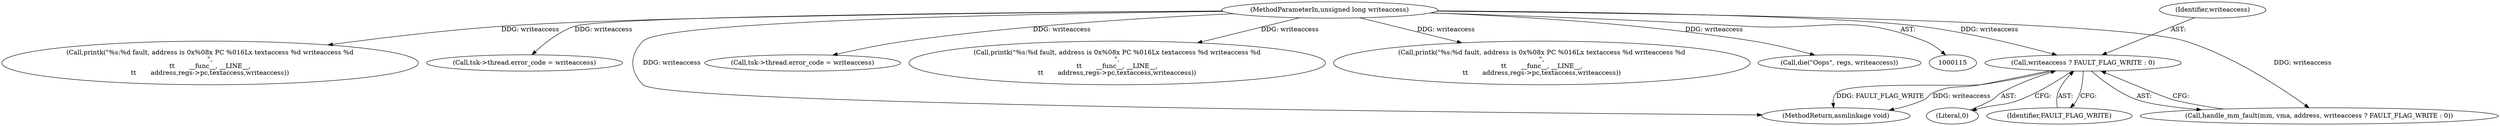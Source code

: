 digraph "0_linux_a8b0ca17b80e92faab46ee7179ba9e99ccb61233_30@API" {
"1000270" [label="(Call,writeaccess ? FAULT_FLAG_WRITE : 0)"];
"1000117" [label="(MethodParameterIn,unsigned long writeaccess)"];
"1000216" [label="(Call,printk(\"%s:%d fault, address is 0x%08x PC %016Lx textaccess %d writeaccess %d\n\",\n\t\t       __func__, __LINE__,\n\t\t       address,regs->pc,textaccess,writeaccess))"];
"1000270" [label="(Call,writeaccess ? FAULT_FLAG_WRITE : 0)"];
"1000390" [label="(Call,tsk->thread.error_code = writeaccess)"];
"1000117" [label="(MethodParameterIn,unsigned long writeaccess)"];
"1000266" [label="(Call,handle_mm_fault(mm, vma, address, writeaccess ? FAULT_FLAG_WRITE : 0))"];
"1000271" [label="(Identifier,writeaccess)"];
"1000482" [label="(Call,tsk->thread.error_code = writeaccess)"];
"1000504" [label="(MethodReturn,asmlinkage void)"];
"1000273" [label="(Literal,0)"];
"1000163" [label="(Call,printk(\"%s:%d fault, address is 0x%08x PC %016Lx textaccess %d writeaccess %d\n\",\n\t\t       __func__, __LINE__,\n\t\t       address,regs->pc,textaccess,writeaccess))"];
"1000194" [label="(Call,printk(\"%s:%d fault, address is 0x%08x PC %016Lx textaccess %d writeaccess %d\n\",\n\t\t       __func__, __LINE__,\n\t\t       address,regs->pc,textaccess,writeaccess))"];
"1000272" [label="(Identifier,FAULT_FLAG_WRITE)"];
"1000448" [label="(Call,die(\"Oops\", regs, writeaccess))"];
"1000270" -> "1000266"  [label="AST: "];
"1000270" -> "1000272"  [label="CFG: "];
"1000270" -> "1000273"  [label="CFG: "];
"1000271" -> "1000270"  [label="AST: "];
"1000272" -> "1000270"  [label="AST: "];
"1000273" -> "1000270"  [label="AST: "];
"1000266" -> "1000270"  [label="CFG: "];
"1000270" -> "1000504"  [label="DDG: FAULT_FLAG_WRITE"];
"1000270" -> "1000504"  [label="DDG: writeaccess"];
"1000117" -> "1000270"  [label="DDG: writeaccess"];
"1000117" -> "1000115"  [label="AST: "];
"1000117" -> "1000504"  [label="DDG: writeaccess"];
"1000117" -> "1000163"  [label="DDG: writeaccess"];
"1000117" -> "1000194"  [label="DDG: writeaccess"];
"1000117" -> "1000216"  [label="DDG: writeaccess"];
"1000117" -> "1000266"  [label="DDG: writeaccess"];
"1000117" -> "1000390"  [label="DDG: writeaccess"];
"1000117" -> "1000448"  [label="DDG: writeaccess"];
"1000117" -> "1000482"  [label="DDG: writeaccess"];
}
